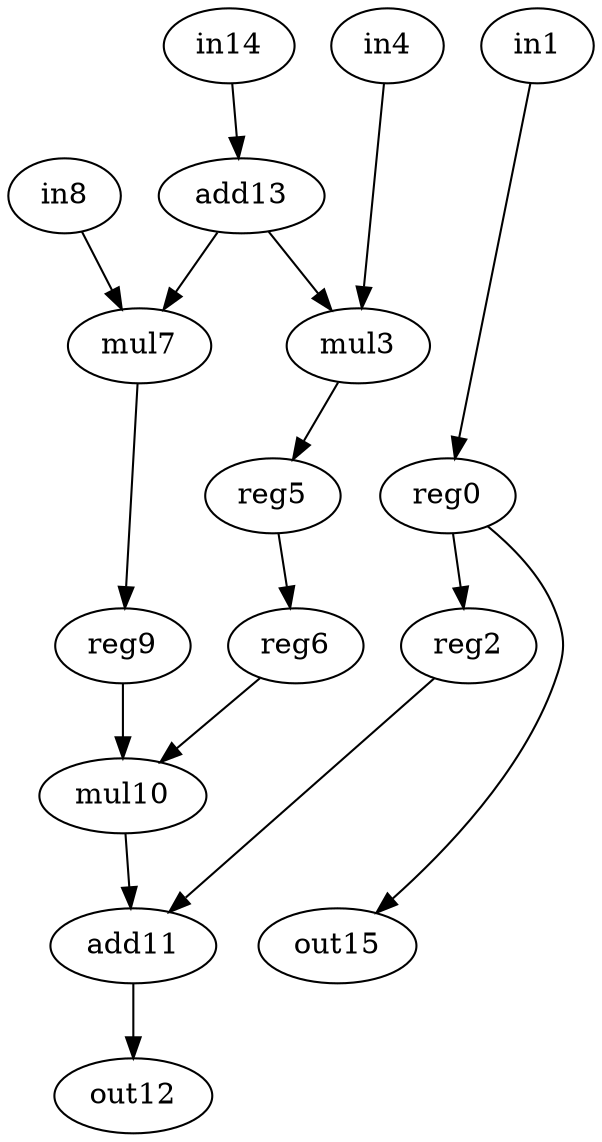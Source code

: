 digraph g {
0 [label = reg0;op = reg;]
1 [label = in1;op = in;]
2 [label = mul10;op = mul;]
3 [label = add11;op = add;]
4 [label = out12;op = out;]
5 [label = add13;op = addi;value = 2;]
6 [label = in14;op = in;]
7 [label = out15;op = out;]
8 [label = reg2;op = reg;]
9 [label = mul3;op = mul;]
10 [label = in4;op = in;]
11 [label = reg5;op = reg;]
12 [label = reg6;op = reg;]
13 [label = mul7;op = mul;]
14 [label = in8;op = in;]
15 [label = reg9;op = reg;]
0 -> 7 [port=0; weight=0;]
0 -> 8 [port=0; weight=0;]
8 -> 3 [port=0; weight=0;]
2 -> 3 [port=1; weight=0;]
12 -> 2 [port=0; weight=0;]
11 -> 12 [port=0; weight=0;]
9 -> 11 [port=0; weight=0;]
5 -> 9 [port=0; weight=0;]
5 -> 13 [port=0; weight=0;]
14 -> 13 [port=1; weight=0;]
13 -> 15 [port=0; weight=0;]
15 -> 2 [port=1; weight=1;]
6 -> 5 [port=0; weight=0;]
10 -> 9 [port=1; weight=0;]
3 -> 4 [port=0; weight=0;]
1 -> 0 [port=0; weight=0;]
}
